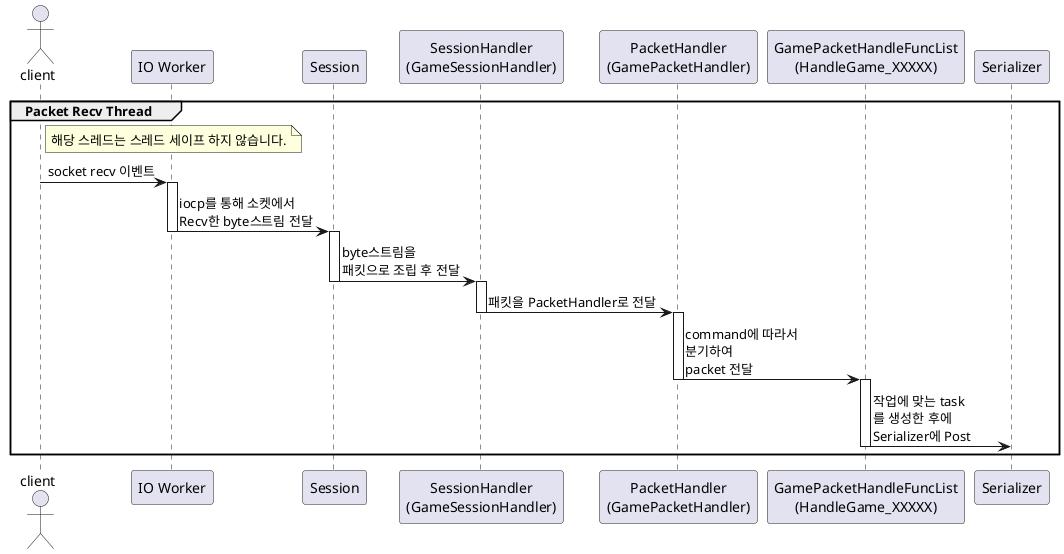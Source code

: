 @startuml

actor client
participant "IO Worker" as worker order 1
participant "Session" as session order 2
participant "SessionHandler\n(GameSessionHandler)" as sessionHandler order 3
participant "PacketHandler\n(GamePacketHandler)" as packetHandler order 4
participant "GamePacketHandleFuncList\n(HandleGame_XXXXX)" as gamePacketHandleFuncList order 5
participant "PacketHandler" as packetHandler order 6
participant "Serializer" as Serialzer order 7

group Packet Recv Thread
note right of client : 해당 스레드는 스레드 세이프 하지 않습니다.

client -> worker : socket recv 이벤트 
activate worker
worker -> session : iocp를 통해 소켓에서\nRecv한 byte스트림 전달
deactivate worker
activate session
session -> sessionHandler : byte스트림을\n패킷으로 조립 후 전달
deactivate session
activate sessionHandler
sessionHandler -> packetHandler : 패킷을 PacketHandler로 전달
deactivate sessionHandler
activate packetHandler
packetHandler -> gamePacketHandleFuncList : command에 따라서\n분기하여\npacket 전달
deactivate packetHandler
activate gamePacketHandleFuncList
gamePacketHandleFuncList -> Serialzer : 작업에 맞는 task\n를 생성한 후에\nSerializer에 Post
deactivate gamePacketHandleFuncList

end

@enduml